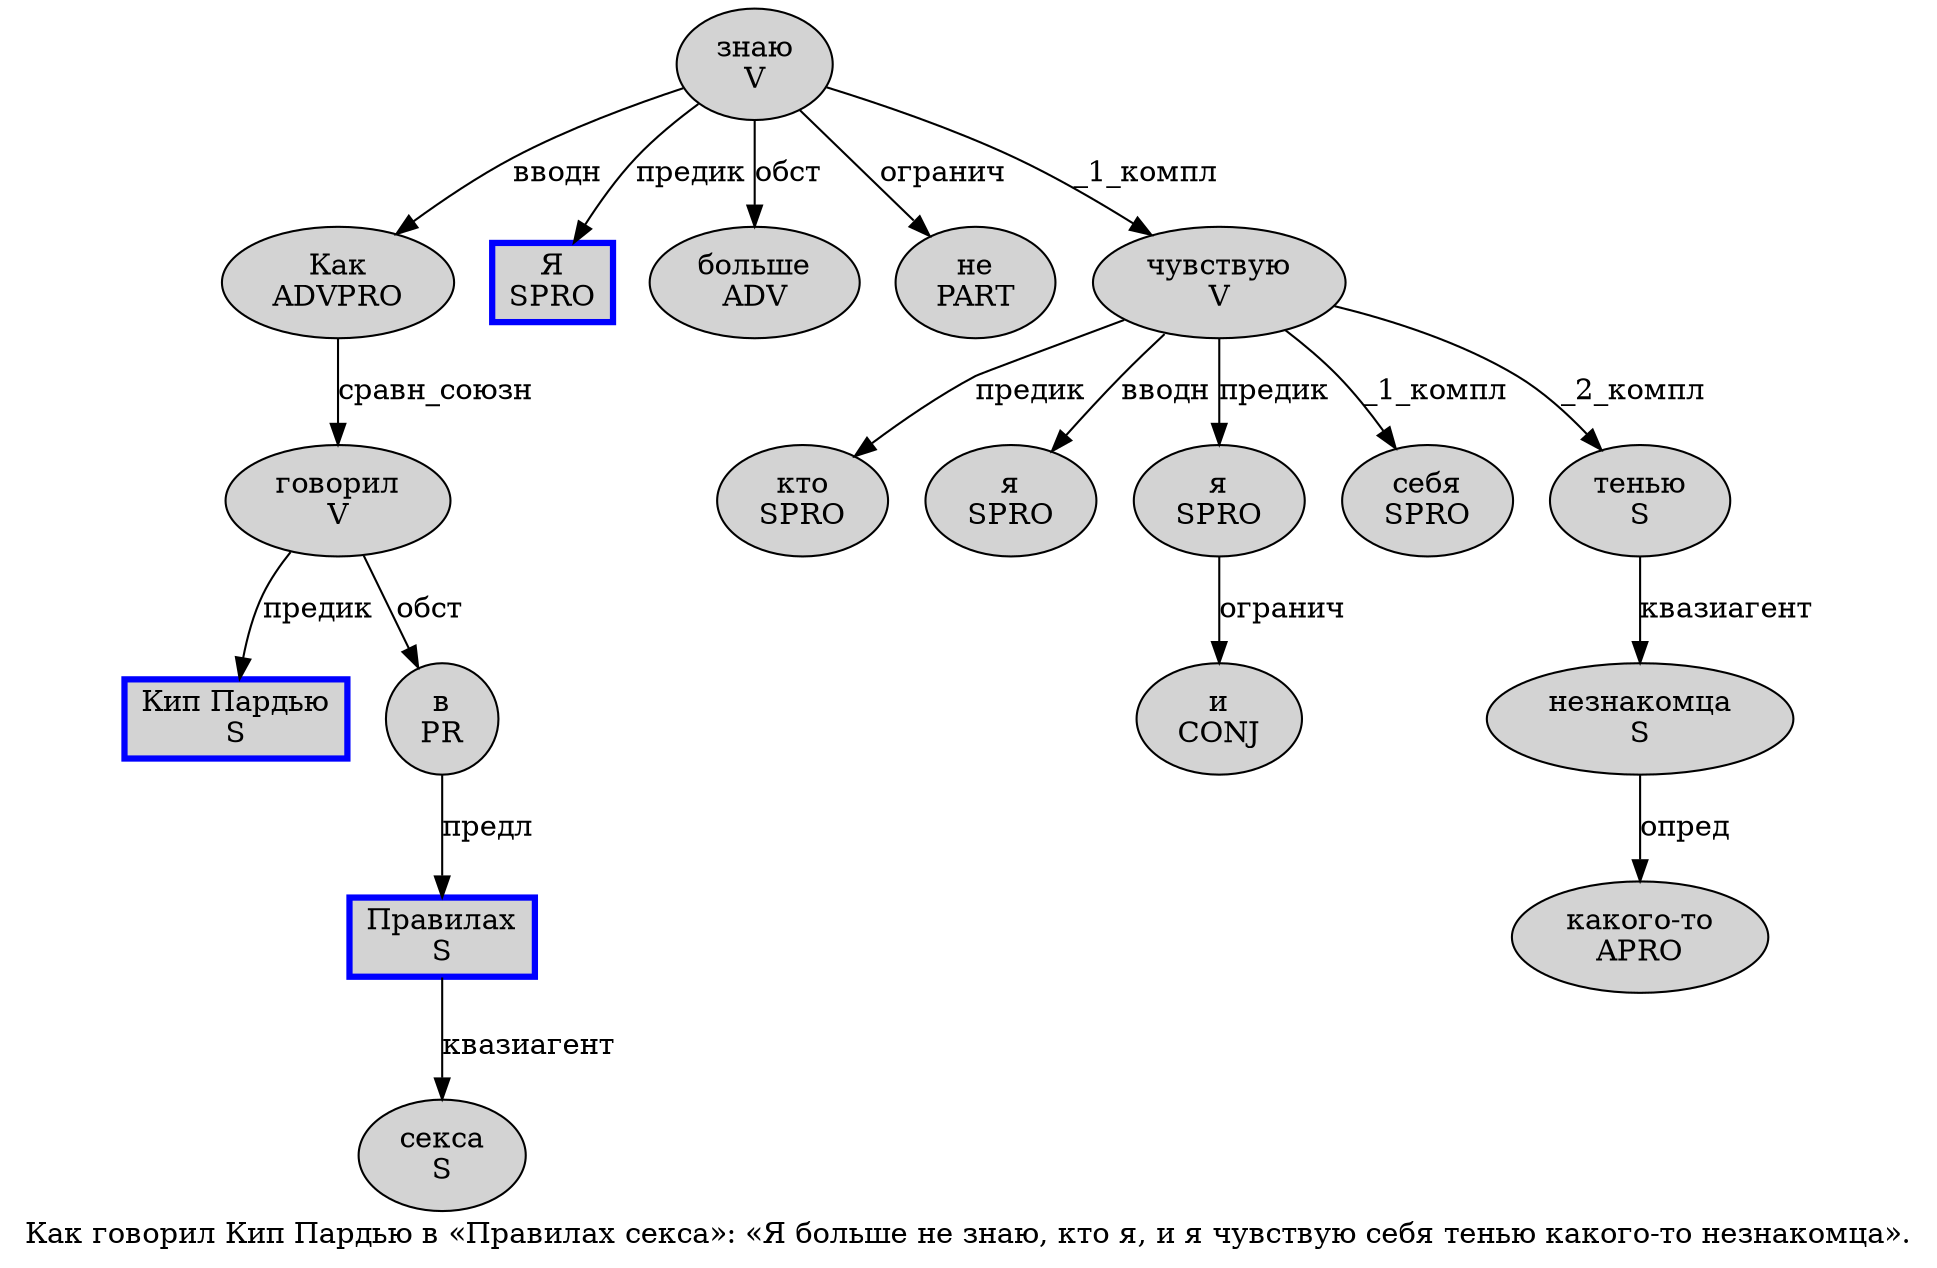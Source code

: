 digraph SENTENCE_2769 {
	graph [label="Как говорил Кип Пардью в «Правилах секса»: «Я больше не знаю, кто я, и я чувствую себя тенью какого-то незнакомца»."]
	node [style=filled]
		0 [label="Как
ADVPRO" color="" fillcolor=lightgray penwidth=1 shape=ellipse]
		1 [label="говорил
V" color="" fillcolor=lightgray penwidth=1 shape=ellipse]
		2 [label="Кип Пардью
S" color=blue fillcolor=lightgray penwidth=3 shape=box]
		3 [label="в
PR" color="" fillcolor=lightgray penwidth=1 shape=ellipse]
		5 [label="Правилах
S" color=blue fillcolor=lightgray penwidth=3 shape=box]
		6 [label="секса
S" color="" fillcolor=lightgray penwidth=1 shape=ellipse]
		10 [label="Я
SPRO" color=blue fillcolor=lightgray penwidth=3 shape=box]
		11 [label="больше
ADV" color="" fillcolor=lightgray penwidth=1 shape=ellipse]
		12 [label="не
PART" color="" fillcolor=lightgray penwidth=1 shape=ellipse]
		13 [label="знаю
V" color="" fillcolor=lightgray penwidth=1 shape=ellipse]
		15 [label="кто
SPRO" color="" fillcolor=lightgray penwidth=1 shape=ellipse]
		16 [label="я
SPRO" color="" fillcolor=lightgray penwidth=1 shape=ellipse]
		18 [label="и
CONJ" color="" fillcolor=lightgray penwidth=1 shape=ellipse]
		19 [label="я
SPRO" color="" fillcolor=lightgray penwidth=1 shape=ellipse]
		20 [label="чувствую
V" color="" fillcolor=lightgray penwidth=1 shape=ellipse]
		21 [label="себя
SPRO" color="" fillcolor=lightgray penwidth=1 shape=ellipse]
		22 [label="тенью
S" color="" fillcolor=lightgray penwidth=1 shape=ellipse]
		23 [label="какого-то
APRO" color="" fillcolor=lightgray penwidth=1 shape=ellipse]
		24 [label="незнакомца
S" color="" fillcolor=lightgray penwidth=1 shape=ellipse]
			3 -> 5 [label="предл"]
			22 -> 24 [label="квазиагент"]
			0 -> 1 [label="сравн_союзн"]
			24 -> 23 [label="опред"]
			5 -> 6 [label="квазиагент"]
			13 -> 0 [label="вводн"]
			13 -> 10 [label="предик"]
			13 -> 11 [label="обст"]
			13 -> 12 [label="огранич"]
			13 -> 20 [label="_1_компл"]
			20 -> 15 [label="предик"]
			20 -> 16 [label="вводн"]
			20 -> 19 [label="предик"]
			20 -> 21 [label="_1_компл"]
			20 -> 22 [label="_2_компл"]
			1 -> 2 [label="предик"]
			1 -> 3 [label="обст"]
			19 -> 18 [label="огранич"]
}